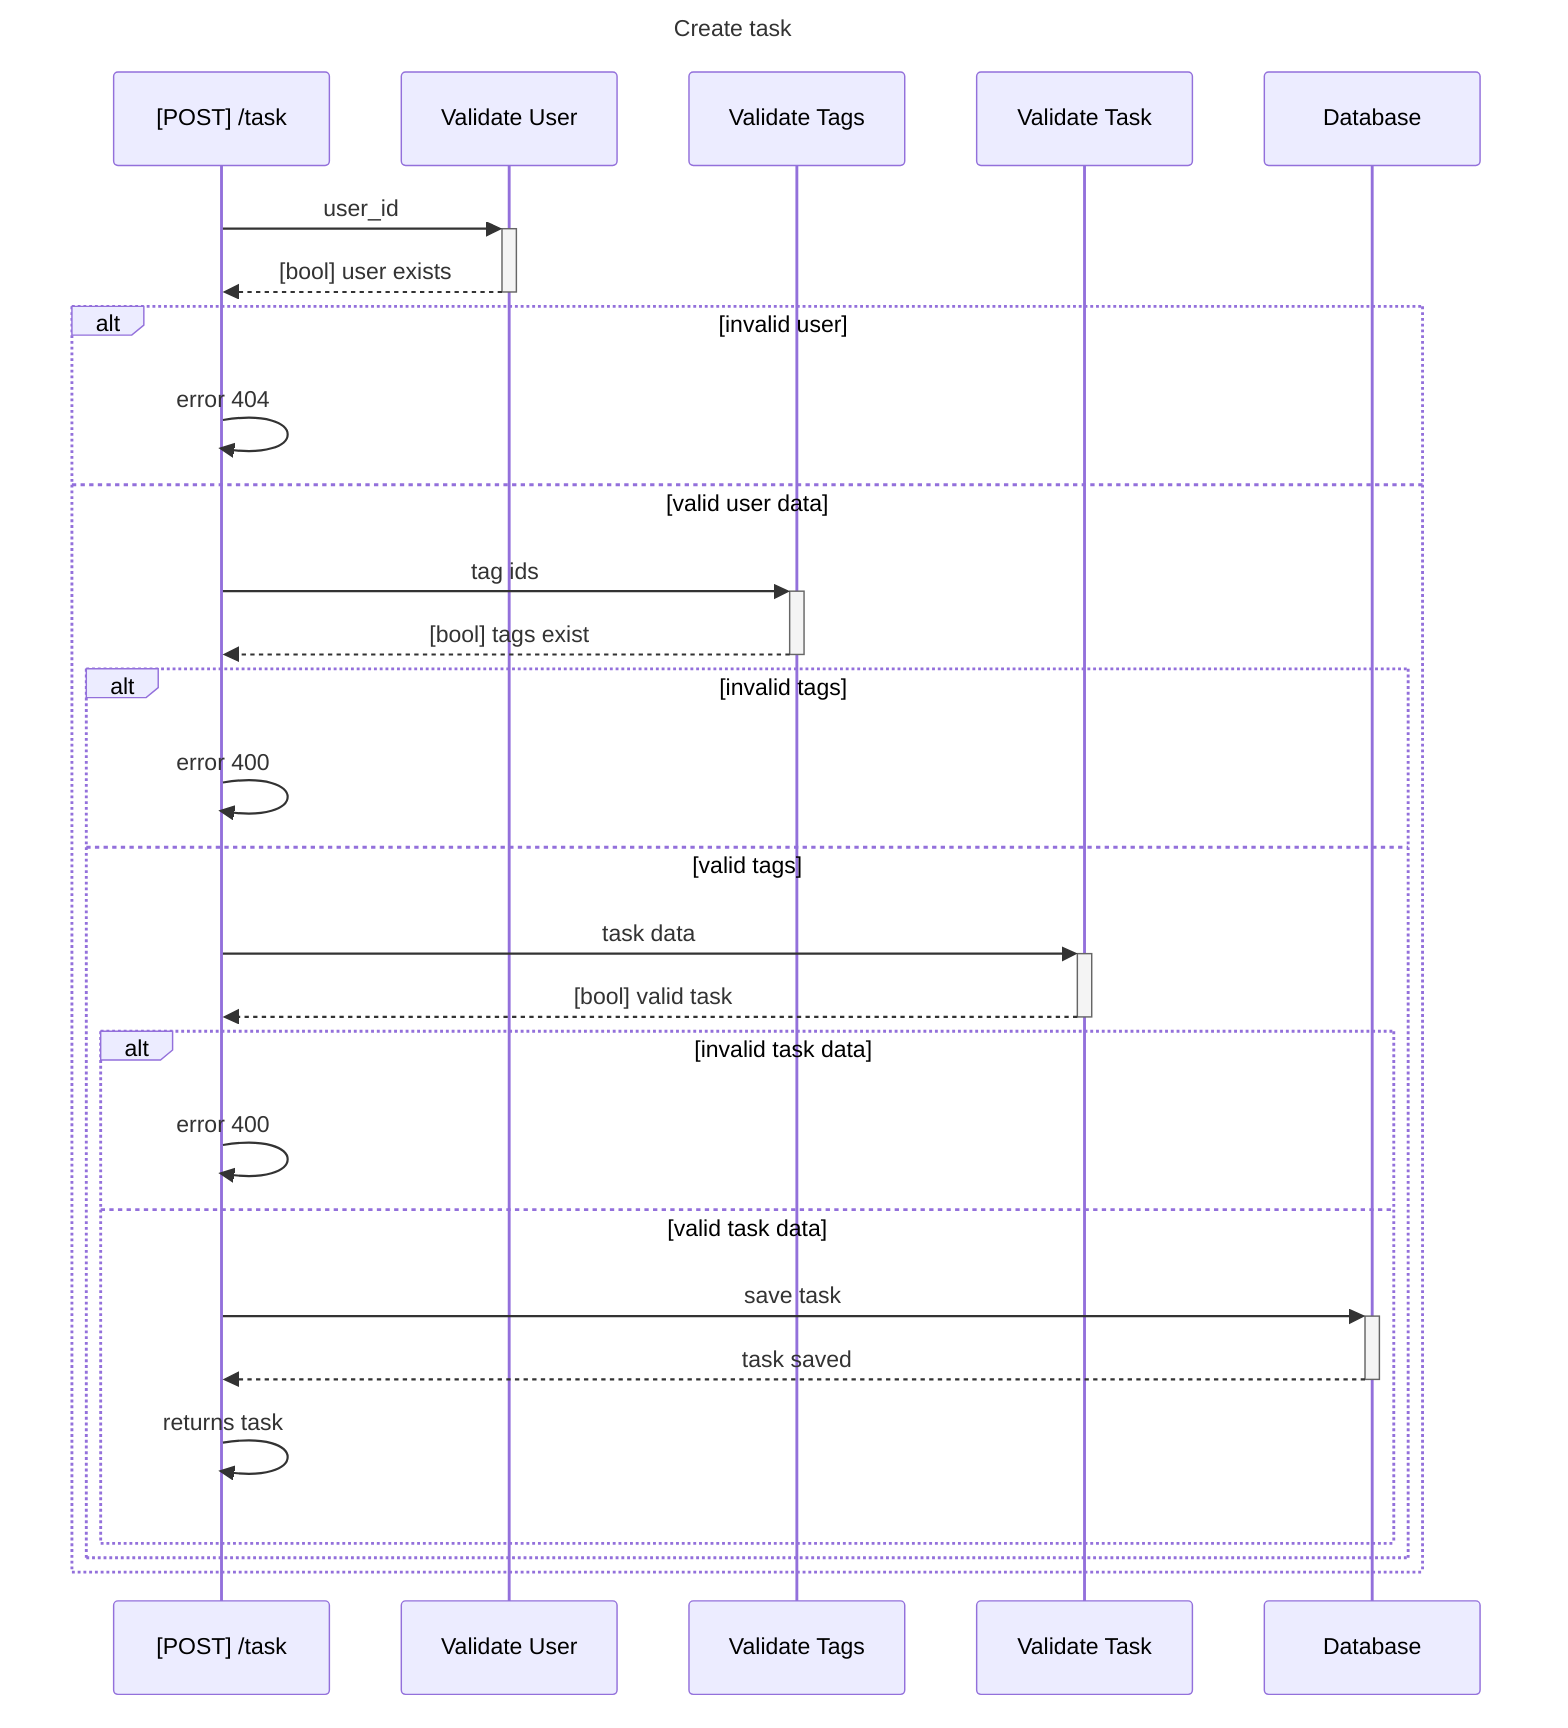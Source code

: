 ---
title: Create task
---
sequenceDiagram
    [POST] /task ->>+ Validate User: user_id
    Validate User -->>- [POST] /task: [bool] user exists
    alt invalid user
        [POST] /task ->> [POST] /task: error 404
    else valid user data
        [POST] /task ->>+ Validate Tags: tag ids
        Validate Tags -->>- [POST] /task: [bool] tags exist

        alt invalid tags
            [POST] /task ->> [POST] /task: error 400
        else valid tags
            [POST] /task ->>+ Validate Task: task data
            Validate Task -->>- [POST] /task: [bool] valid task

            alt invalid task data
                [POST] /task ->> [POST] /task: error 400
            else valid task data
                [POST] /task ->>+ Database: save task
                Database -->>- [POST] /task: task saved
                [POST] /task ->> [POST] /task: returns task
            end
        end
    end